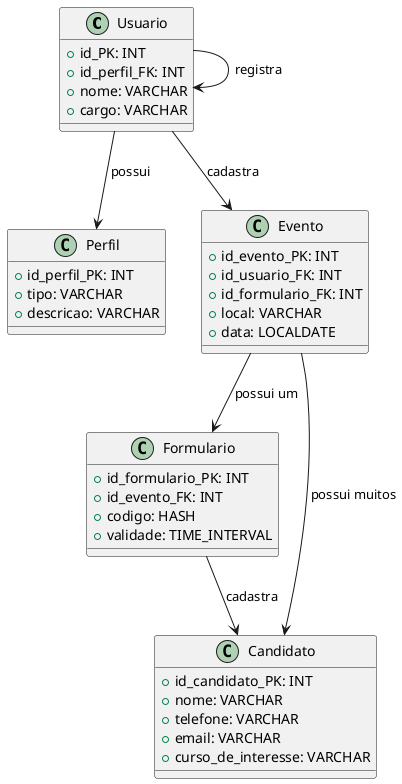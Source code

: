 @startuml gestao-leads

class Usuario {
  +id_PK: INT
  +id_perfil_FK: INT
  +nome: VARCHAR
  +cargo: VARCHAR
}

class Perfil {
    +id_perfil_PK: INT
    +tipo: VARCHAR
    +descricao: VARCHAR
}

Usuario --> Perfil : possui

class Evento {
    +id_evento_PK: INT
    +id_usuario_FK: INT
    +id_formulario_FK: INT
    +local: VARCHAR
    +data: LOCALDATE
}

class Formulario {
    +id_formulario_PK: INT
    +id_evento_FK: INT
    +codigo: HASH
    +validade: TIME_INTERVAL
}

Usuario --> Evento : cadastra
Usuario --> Usuario : registra

class Candidato {
    +id_candidato_PK: INT
    +nome: VARCHAR
    +telefone: VARCHAR
    +email: VARCHAR
    +curso_de_interesse: VARCHAR
}

Evento --> Candidato : possui muitos 

Evento --> Formulario : possui um

Formulario --> Candidato: cadastra 
@enduml